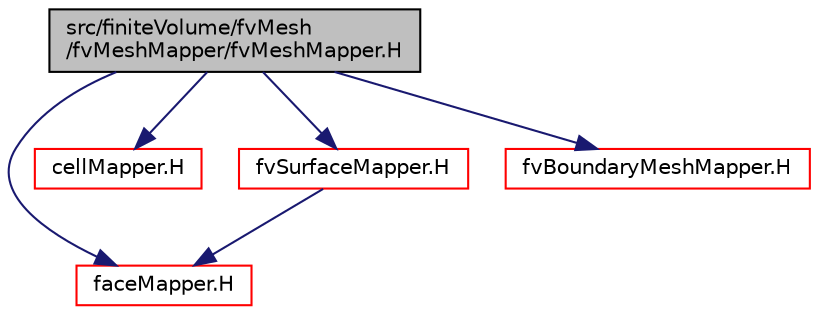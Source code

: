digraph "src/finiteVolume/fvMesh/fvMeshMapper/fvMeshMapper.H"
{
  bgcolor="transparent";
  edge [fontname="Helvetica",fontsize="10",labelfontname="Helvetica",labelfontsize="10"];
  node [fontname="Helvetica",fontsize="10",shape=record];
  Node1 [label="src/finiteVolume/fvMesh\l/fvMeshMapper/fvMeshMapper.H",height=0.2,width=0.4,color="black", fillcolor="grey75", style="filled", fontcolor="black"];
  Node1 -> Node2 [color="midnightblue",fontsize="10",style="solid",fontname="Helvetica"];
  Node2 [label="faceMapper.H",height=0.2,width=0.4,color="red",URL="$a08607.html"];
  Node1 -> Node3 [color="midnightblue",fontsize="10",style="solid",fontname="Helvetica"];
  Node3 [label="cellMapper.H",height=0.2,width=0.4,color="red",URL="$a08605.html"];
  Node1 -> Node4 [color="midnightblue",fontsize="10",style="solid",fontname="Helvetica"];
  Node4 [label="fvSurfaceMapper.H",height=0.2,width=0.4,color="red",URL="$a05879.html"];
  Node4 -> Node2 [color="midnightblue",fontsize="10",style="solid",fontname="Helvetica"];
  Node1 -> Node5 [color="midnightblue",fontsize="10",style="solid",fontname="Helvetica"];
  Node5 [label="fvBoundaryMeshMapper.H",height=0.2,width=0.4,color="red",URL="$a05874.html"];
}
